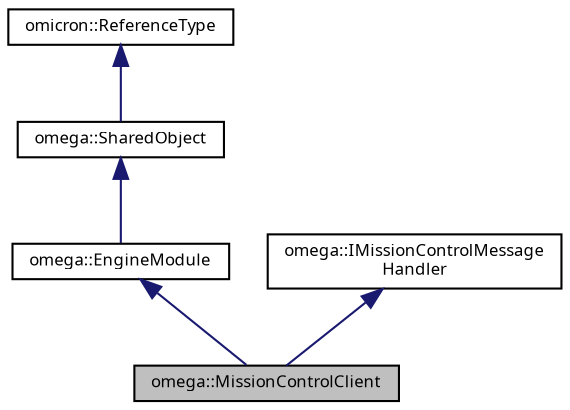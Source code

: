 digraph "omega::MissionControlClient"
{
  bgcolor="transparent";
  edge [fontname="FreeSans.ttf",fontsize="8",labelfontname="FreeSans.ttf",labelfontsize="8"];
  node [fontname="FreeSans.ttf",fontsize="8",shape=record];
  Node1 [label="omega::MissionControlClient",height=0.2,width=0.4,color="black", fillcolor="grey75", style="filled" fontcolor="black"];
  Node2 -> Node1 [dir="back",color="midnightblue",fontsize="8",style="solid",fontname="FreeSans.ttf"];
  Node2 [label="omega::EngineModule",height=0.2,width=0.4,color="black",URL="$classomega_1_1_engine_module.html"];
  Node3 -> Node2 [dir="back",color="midnightblue",fontsize="8",style="solid",fontname="FreeSans.ttf"];
  Node3 [label="omega::SharedObject",height=0.2,width=0.4,color="black",URL="$classomega_1_1_shared_object.html"];
  Node4 -> Node3 [dir="back",color="midnightblue",fontsize="8",style="solid",fontname="FreeSans.ttf"];
  Node4 [label="omicron::ReferenceType",height=0.2,width=0.4,color="black",URL="$classomicron_1_1_reference_type.html",tooltip="Implements a base class for reference-counted types. "];
  Node5 -> Node1 [dir="back",color="midnightblue",fontsize="8",style="solid",fontname="FreeSans.ttf"];
  Node5 [label="omega::IMissionControlMessage\lHandler",height=0.2,width=0.4,color="black",URL="$classomega_1_1_i_mission_control_message_handler.html"];
}

